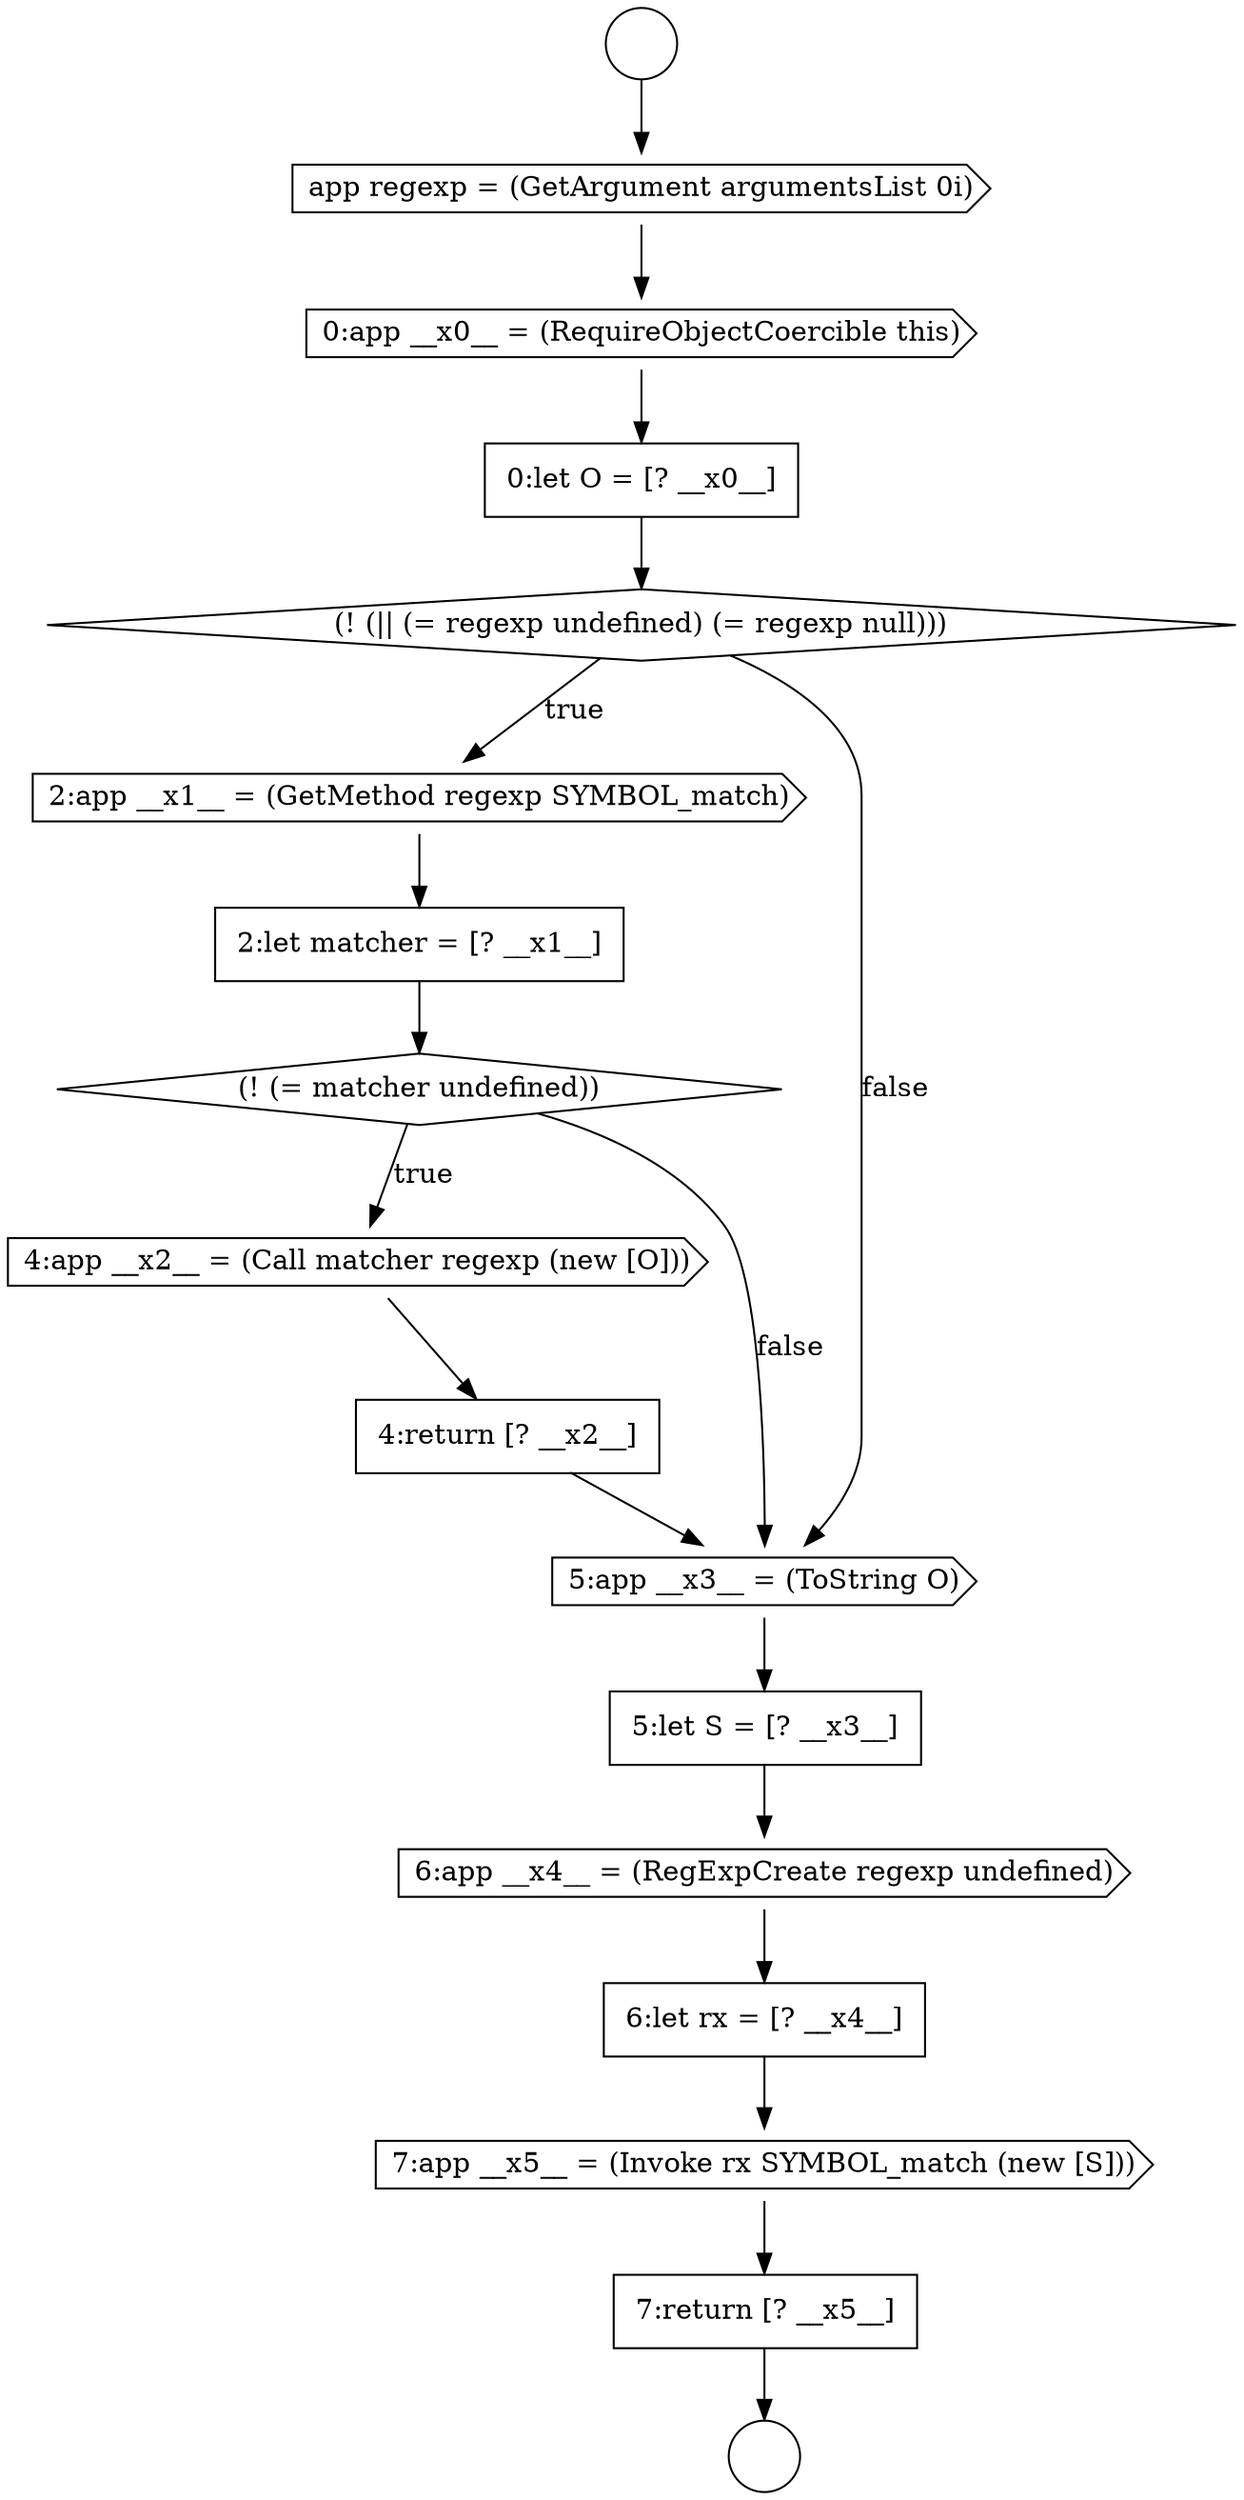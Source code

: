 digraph {
  node13283 [shape=diamond, label=<<font color="black">(! (|| (= regexp undefined) (= regexp null)))</font>> color="black" fillcolor="white" style=filled]
  node13287 [shape=cds, label=<<font color="black">4:app __x2__ = (Call matcher regexp (new [O]))</font>> color="black" fillcolor="white" style=filled]
  node13280 [shape=cds, label=<<font color="black">app regexp = (GetArgument argumentsList 0i)</font>> color="black" fillcolor="white" style=filled]
  node13290 [shape=none, margin=0, label=<<font color="black">
    <table border="0" cellborder="1" cellspacing="0" cellpadding="10">
      <tr><td align="left">5:let S = [? __x3__]</td></tr>
    </table>
  </font>> color="black" fillcolor="white" style=filled]
  node13286 [shape=diamond, label=<<font color="black">(! (= matcher undefined))</font>> color="black" fillcolor="white" style=filled]
  node13282 [shape=none, margin=0, label=<<font color="black">
    <table border="0" cellborder="1" cellspacing="0" cellpadding="10">
      <tr><td align="left">0:let O = [? __x0__]</td></tr>
    </table>
  </font>> color="black" fillcolor="white" style=filled]
  node13291 [shape=cds, label=<<font color="black">6:app __x4__ = (RegExpCreate regexp undefined)</font>> color="black" fillcolor="white" style=filled]
  node13281 [shape=cds, label=<<font color="black">0:app __x0__ = (RequireObjectCoercible this)</font>> color="black" fillcolor="white" style=filled]
  node13285 [shape=none, margin=0, label=<<font color="black">
    <table border="0" cellborder="1" cellspacing="0" cellpadding="10">
      <tr><td align="left">2:let matcher = [? __x1__]</td></tr>
    </table>
  </font>> color="black" fillcolor="white" style=filled]
  node13284 [shape=cds, label=<<font color="black">2:app __x1__ = (GetMethod regexp SYMBOL_match)</font>> color="black" fillcolor="white" style=filled]
  node13288 [shape=none, margin=0, label=<<font color="black">
    <table border="0" cellborder="1" cellspacing="0" cellpadding="10">
      <tr><td align="left">4:return [? __x2__]</td></tr>
    </table>
  </font>> color="black" fillcolor="white" style=filled]
  node13294 [shape=none, margin=0, label=<<font color="black">
    <table border="0" cellborder="1" cellspacing="0" cellpadding="10">
      <tr><td align="left">7:return [? __x5__]</td></tr>
    </table>
  </font>> color="black" fillcolor="white" style=filled]
  node13279 [shape=circle label=" " color="black" fillcolor="white" style=filled]
  node13289 [shape=cds, label=<<font color="black">5:app __x3__ = (ToString O)</font>> color="black" fillcolor="white" style=filled]
  node13278 [shape=circle label=" " color="black" fillcolor="white" style=filled]
  node13293 [shape=cds, label=<<font color="black">7:app __x5__ = (Invoke rx SYMBOL_match (new [S]))</font>> color="black" fillcolor="white" style=filled]
  node13292 [shape=none, margin=0, label=<<font color="black">
    <table border="0" cellborder="1" cellspacing="0" cellpadding="10">
      <tr><td align="left">6:let rx = [? __x4__]</td></tr>
    </table>
  </font>> color="black" fillcolor="white" style=filled]
  node13282 -> node13283 [ color="black"]
  node13294 -> node13279 [ color="black"]
  node13286 -> node13287 [label=<<font color="black">true</font>> color="black"]
  node13286 -> node13289 [label=<<font color="black">false</font>> color="black"]
  node13293 -> node13294 [ color="black"]
  node13289 -> node13290 [ color="black"]
  node13278 -> node13280 [ color="black"]
  node13284 -> node13285 [ color="black"]
  node13290 -> node13291 [ color="black"]
  node13281 -> node13282 [ color="black"]
  node13287 -> node13288 [ color="black"]
  node13280 -> node13281 [ color="black"]
  node13285 -> node13286 [ color="black"]
  node13283 -> node13284 [label=<<font color="black">true</font>> color="black"]
  node13283 -> node13289 [label=<<font color="black">false</font>> color="black"]
  node13292 -> node13293 [ color="black"]
  node13291 -> node13292 [ color="black"]
  node13288 -> node13289 [ color="black"]
}
